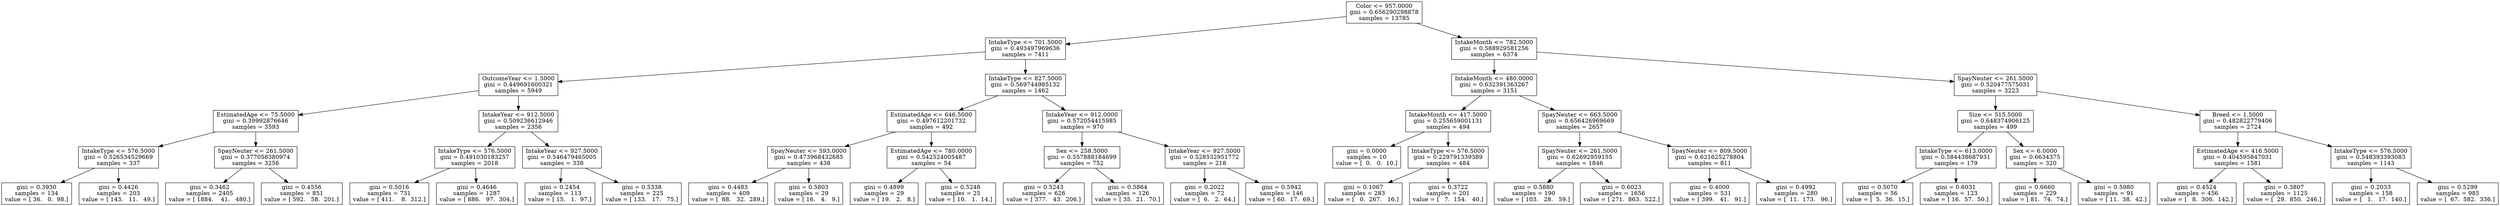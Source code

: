 digraph Tree {
0 [label="Color <= 957.0000\ngini = 0.656290298878\nsamples = 13785", shape="box"] ;
1 [label="IntakeType <= 701.5000\ngini = 0.493497969636\nsamples = 7411", shape="box"] ;
0 -> 1 ;
2 [label="OutcomeYear <= 1.5000\ngini = 0.449691600321\nsamples = 5949", shape="box"] ;
1 -> 2 ;
3 [label="EstimatedAge <= 75.5000\ngini = 0.39992876646\nsamples = 3593", shape="box"] ;
2 -> 3 ;
4 [label="IntakeType <= 576.5000\ngini = 0.526534529669\nsamples = 337", shape="box"] ;
3 -> 4 ;
5 [label="gini = 0.3930\nsamples = 134\nvalue = [ 36.   0.  98.]", shape="box"] ;
4 -> 5 ;
6 [label="gini = 0.4426\nsamples = 203\nvalue = [ 143.   11.   49.]", shape="box"] ;
4 -> 6 ;
7 [label="SpayNeuter <= 261.5000\ngini = 0.377058380974\nsamples = 3256", shape="box"] ;
3 -> 7 ;
8 [label="gini = 0.3462\nsamples = 2405\nvalue = [ 1884.    41.   480.]", shape="box"] ;
7 -> 8 ;
9 [label="gini = 0.4556\nsamples = 851\nvalue = [ 592.   58.  201.]", shape="box"] ;
7 -> 9 ;
10 [label="IntakeYear <= 912.5000\ngini = 0.509236612946\nsamples = 2356", shape="box"] ;
2 -> 10 ;
11 [label="IntakeType <= 576.5000\ngini = 0.491030183257\nsamples = 2018", shape="box"] ;
10 -> 11 ;
12 [label="gini = 0.5016\nsamples = 731\nvalue = [ 411.    8.  312.]", shape="box"] ;
11 -> 12 ;
13 [label="gini = 0.4646\nsamples = 1287\nvalue = [ 886.   97.  304.]", shape="box"] ;
11 -> 13 ;
14 [label="IntakeYear <= 927.5000\ngini = 0.546479465005\nsamples = 338", shape="box"] ;
10 -> 14 ;
15 [label="gini = 0.2454\nsamples = 113\nvalue = [ 15.   1.  97.]", shape="box"] ;
14 -> 15 ;
16 [label="gini = 0.5338\nsamples = 225\nvalue = [ 133.   17.   75.]", shape="box"] ;
14 -> 16 ;
17 [label="IntakeType <= 827.5000\ngini = 0.569744985132\nsamples = 1462", shape="box"] ;
1 -> 17 ;
18 [label="EstimatedAge <= 646.5000\ngini = 0.497612201732\nsamples = 492", shape="box"] ;
17 -> 18 ;
19 [label="SpayNeuter <= 593.0000\ngini = 0.473968432685\nsamples = 438", shape="box"] ;
18 -> 19 ;
20 [label="gini = 0.4483\nsamples = 409\nvalue = [  88.   32.  289.]", shape="box"] ;
19 -> 20 ;
21 [label="gini = 0.5803\nsamples = 29\nvalue = [ 16.   4.   9.]", shape="box"] ;
19 -> 21 ;
22 [label="EstimatedAge <= 780.0000\ngini = 0.542524005487\nsamples = 54", shape="box"] ;
18 -> 22 ;
23 [label="gini = 0.4899\nsamples = 29\nvalue = [ 19.   2.   8.]", shape="box"] ;
22 -> 23 ;
24 [label="gini = 0.5248\nsamples = 25\nvalue = [ 10.   1.  14.]", shape="box"] ;
22 -> 24 ;
25 [label="IntakeYear <= 912.0000\ngini = 0.572054415985\nsamples = 970", shape="box"] ;
17 -> 25 ;
26 [label="Sex <= 258.5000\ngini = 0.557888184699\nsamples = 752", shape="box"] ;
25 -> 26 ;
27 [label="gini = 0.5243\nsamples = 626\nvalue = [ 377.   43.  206.]", shape="box"] ;
26 -> 27 ;
28 [label="gini = 0.5864\nsamples = 126\nvalue = [ 35.  21.  70.]", shape="box"] ;
26 -> 28 ;
29 [label="IntakeYear <= 927.5000\ngini = 0.528532951772\nsamples = 218", shape="box"] ;
25 -> 29 ;
30 [label="gini = 0.2022\nsamples = 72\nvalue = [  6.   2.  64.]", shape="box"] ;
29 -> 30 ;
31 [label="gini = 0.5942\nsamples = 146\nvalue = [ 60.  17.  69.]", shape="box"] ;
29 -> 31 ;
32 [label="IntakeMonth <= 782.5000\ngini = 0.588929581256\nsamples = 6374", shape="box"] ;
0 -> 32 ;
33 [label="IntakeMonth <= 480.0000\ngini = 0.632391363267\nsamples = 3151", shape="box"] ;
32 -> 33 ;
34 [label="IntakeMonth <= 417.5000\ngini = 0.255659001131\nsamples = 494", shape="box"] ;
33 -> 34 ;
35 [label="gini = 0.0000\nsamples = 10\nvalue = [  0.   0.  10.]", shape="box"] ;
34 -> 35 ;
36 [label="IntakeType <= 576.5000\ngini = 0.229791339389\nsamples = 484", shape="box"] ;
34 -> 36 ;
37 [label="gini = 0.1067\nsamples = 283\nvalue = [   0.  267.   16.]", shape="box"] ;
36 -> 37 ;
38 [label="gini = 0.3722\nsamples = 201\nvalue = [   7.  154.   40.]", shape="box"] ;
36 -> 38 ;
39 [label="SpayNeuter <= 663.5000\ngini = 0.656426969669\nsamples = 2657", shape="box"] ;
33 -> 39 ;
40 [label="SpayNeuter <= 261.5000\ngini = 0.62692959155\nsamples = 1846", shape="box"] ;
39 -> 40 ;
41 [label="gini = 0.5880\nsamples = 190\nvalue = [ 103.   28.   59.]", shape="box"] ;
40 -> 41 ;
42 [label="gini = 0.6023\nsamples = 1656\nvalue = [ 271.  863.  522.]", shape="box"] ;
40 -> 42 ;
43 [label="SpayNeuter <= 809.5000\ngini = 0.621625278804\nsamples = 811", shape="box"] ;
39 -> 43 ;
44 [label="gini = 0.4000\nsamples = 531\nvalue = [ 399.   41.   91.]", shape="box"] ;
43 -> 44 ;
45 [label="gini = 0.4992\nsamples = 280\nvalue = [  11.  173.   96.]", shape="box"] ;
43 -> 45 ;
46 [label="SpayNeuter <= 261.5000\ngini = 0.520477575031\nsamples = 3223", shape="box"] ;
32 -> 46 ;
47 [label="Size <= 515.5000\ngini = 0.648374906125\nsamples = 499", shape="box"] ;
46 -> 47 ;
48 [label="IntakeType <= 613.0000\ngini = 0.584438687931\nsamples = 179", shape="box"] ;
47 -> 48 ;
49 [label="gini = 0.5070\nsamples = 56\nvalue = [  5.  36.  15.]", shape="box"] ;
48 -> 49 ;
50 [label="gini = 0.6031\nsamples = 123\nvalue = [ 16.  57.  50.]", shape="box"] ;
48 -> 50 ;
51 [label="Sex <= 6.0000\ngini = 0.6634375\nsamples = 320", shape="box"] ;
47 -> 51 ;
52 [label="gini = 0.6660\nsamples = 229\nvalue = [ 81.  74.  74.]", shape="box"] ;
51 -> 52 ;
53 [label="gini = 0.5980\nsamples = 91\nvalue = [ 11.  38.  42.]", shape="box"] ;
51 -> 53 ;
54 [label="Breed <= 1.5000\ngini = 0.482822779406\nsamples = 2724", shape="box"] ;
46 -> 54 ;
55 [label="EstimatedAge <= 416.5000\ngini = 0.404595847031\nsamples = 1581", shape="box"] ;
54 -> 55 ;
56 [label="gini = 0.4524\nsamples = 456\nvalue = [   8.  306.  142.]", shape="box"] ;
55 -> 56 ;
57 [label="gini = 0.3807\nsamples = 1125\nvalue = [  29.  850.  246.]", shape="box"] ;
55 -> 57 ;
58 [label="IntakeType <= 576.5000\ngini = 0.548393393083\nsamples = 1143", shape="box"] ;
54 -> 58 ;
59 [label="gini = 0.2033\nsamples = 158\nvalue = [   1.   17.  140.]", shape="box"] ;
58 -> 59 ;
60 [label="gini = 0.5299\nsamples = 985\nvalue = [  67.  582.  336.]", shape="box"] ;
58 -> 60 ;
}